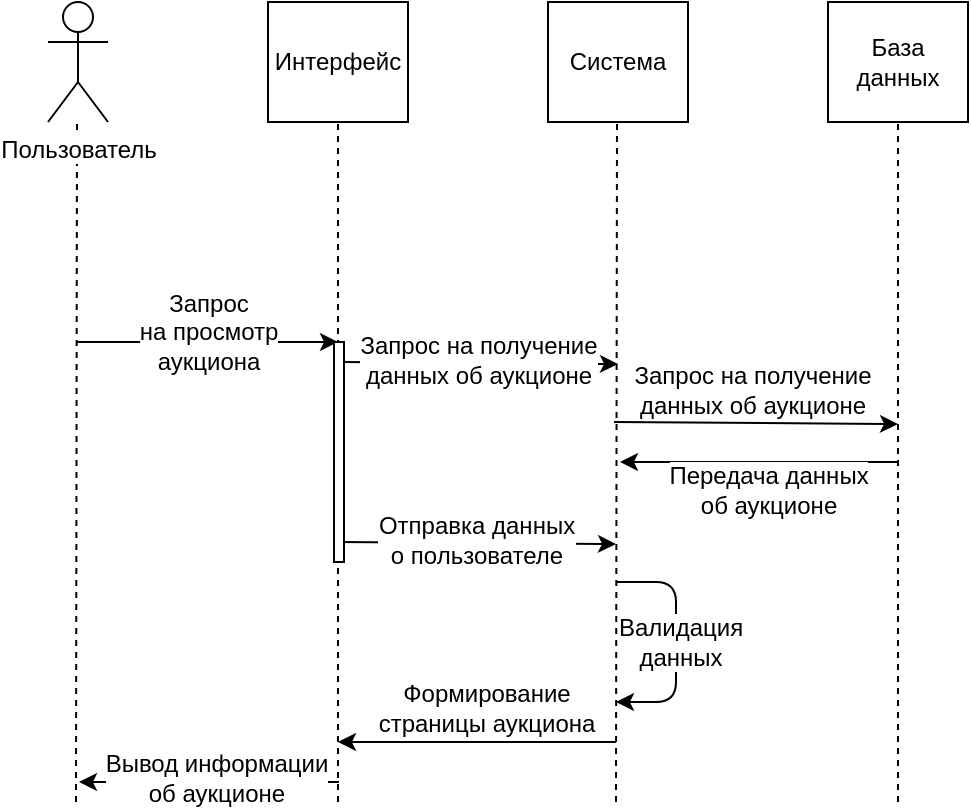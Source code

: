 <mxfile version="10.7.1" type="github"><diagram id="wkyielEORO_lMXRPh5qY" name="Page-1"><mxGraphModel dx="828" dy="696" grid="1" gridSize="10" guides="1" tooltips="1" connect="1" arrows="1" fold="1" page="1" pageScale="1" pageWidth="827" pageHeight="1169" math="0" shadow="0"><root><mxCell id="0"/><mxCell id="1" parent="0"/><mxCell id="vfdZ9jnBX3ZUyS-dfBmR-1" value="Интерфейс" style="rounded=0;whiteSpace=wrap;html=1;" vertex="1" parent="1"><mxGeometry x="230" y="200" width="70" height="60" as="geometry"/></mxCell><mxCell id="vfdZ9jnBX3ZUyS-dfBmR-2" value="Система" style="rounded=0;whiteSpace=wrap;html=1;" vertex="1" parent="1"><mxGeometry x="370" y="200" width="70" height="60" as="geometry"/></mxCell><mxCell id="vfdZ9jnBX3ZUyS-dfBmR-3" value="База данных" style="rounded=0;whiteSpace=wrap;html=1;" vertex="1" parent="1"><mxGeometry x="510" y="200" width="70" height="60" as="geometry"/></mxCell><mxCell id="vfdZ9jnBX3ZUyS-dfBmR-4" value="" style="endArrow=none;dashed=1;html=1;entryX=0.5;entryY=1;entryDx=0;entryDy=0;" edge="1" parent="1" target="vfdZ9jnBX3ZUyS-dfBmR-3"><mxGeometry width="50" height="50" relative="1" as="geometry"><mxPoint x="545" y="600" as="sourcePoint"/><mxPoint x="150" y="300" as="targetPoint"/></mxGeometry></mxCell><mxCell id="vfdZ9jnBX3ZUyS-dfBmR-5" value="" style="endArrow=none;dashed=1;html=1;entryX=0.5;entryY=1;entryDx=0;entryDy=0;" edge="1" parent="1"><mxGeometry width="50" height="50" relative="1" as="geometry"><mxPoint x="404" y="600" as="sourcePoint"/><mxPoint x="404.5" y="260.0" as="targetPoint"/></mxGeometry></mxCell><mxCell id="vfdZ9jnBX3ZUyS-dfBmR-6" value="" style="endArrow=none;dashed=1;html=1;entryX=0.5;entryY=1;entryDx=0;entryDy=0;" edge="1" parent="1"><mxGeometry width="50" height="50" relative="1" as="geometry"><mxPoint x="265" y="600" as="sourcePoint"/><mxPoint x="265.0" y="260.0" as="targetPoint"/></mxGeometry></mxCell><mxCell id="vfdZ9jnBX3ZUyS-dfBmR-7" value="" style="endArrow=none;dashed=1;html=1;entryX=0.5;entryY=1;entryDx=0;entryDy=0;" edge="1" parent="1"><mxGeometry width="50" height="50" relative="1" as="geometry"><mxPoint x="134" y="600" as="sourcePoint"/><mxPoint x="134.5" y="260.0" as="targetPoint"/></mxGeometry></mxCell><mxCell id="vfdZ9jnBX3ZUyS-dfBmR-8" value="Пользователь&lt;br&gt;" style="shape=umlActor;verticalLabelPosition=bottom;labelBackgroundColor=#ffffff;verticalAlign=top;html=1;outlineConnect=0;" vertex="1" parent="1"><mxGeometry x="120" y="200" width="30" height="60" as="geometry"/></mxCell><mxCell id="vfdZ9jnBX3ZUyS-dfBmR-9" value="" style="endArrow=classic;html=1;" edge="1" parent="1"><mxGeometry width="50" height="50" relative="1" as="geometry"><mxPoint x="134" y="370.0" as="sourcePoint"/><mxPoint x="265.0" y="370.0" as="targetPoint"/></mxGeometry></mxCell><mxCell id="vfdZ9jnBX3ZUyS-dfBmR-10" value="Запрос&lt;br&gt;на просмотр&lt;br&gt;аукциона&lt;br&gt;" style="text;html=1;resizable=0;points=[];align=center;verticalAlign=middle;labelBackgroundColor=#ffffff;" vertex="1" connectable="0" parent="vfdZ9jnBX3ZUyS-dfBmR-9"><mxGeometry x="0.23" relative="1" as="geometry"><mxPoint x="-15" y="-5" as="offset"/></mxGeometry></mxCell><mxCell id="vfdZ9jnBX3ZUyS-dfBmR-11" value="" style="endArrow=classic;html=1;" edge="1" parent="1"><mxGeometry width="50" height="50" relative="1" as="geometry"><mxPoint x="266.0" y="380" as="sourcePoint"/><mxPoint x="405" y="381.0" as="targetPoint"/></mxGeometry></mxCell><mxCell id="vfdZ9jnBX3ZUyS-dfBmR-12" value="Запрос на получение&lt;br&gt;данных об аукционе&lt;br&gt;" style="text;html=1;resizable=0;points=[];align=center;verticalAlign=middle;labelBackgroundColor=#ffffff;" vertex="1" connectable="0" parent="vfdZ9jnBX3ZUyS-dfBmR-11"><mxGeometry x="-0.143" y="-1" relative="1" as="geometry"><mxPoint x="9" y="-3" as="offset"/></mxGeometry></mxCell><mxCell id="vfdZ9jnBX3ZUyS-dfBmR-13" value="" style="endArrow=classic;html=1;" edge="1" parent="1"><mxGeometry width="50" height="50" relative="1" as="geometry"><mxPoint x="403" y="410" as="sourcePoint"/><mxPoint x="545" y="411.0" as="targetPoint"/></mxGeometry></mxCell><mxCell id="vfdZ9jnBX3ZUyS-dfBmR-14" value="Запрос на&amp;nbsp;получение&lt;br&gt;данных об аукционе&lt;br&gt;" style="text;html=1;resizable=0;points=[];align=center;verticalAlign=middle;labelBackgroundColor=#ffffff;" vertex="1" connectable="0" parent="vfdZ9jnBX3ZUyS-dfBmR-13"><mxGeometry x="0.279" relative="1" as="geometry"><mxPoint x="-22" y="-17" as="offset"/></mxGeometry></mxCell><mxCell id="vfdZ9jnBX3ZUyS-dfBmR-15" value="" style="endArrow=classic;html=1;" edge="1" parent="1"><mxGeometry width="50" height="50" relative="1" as="geometry"><mxPoint x="545" y="430" as="sourcePoint"/><mxPoint x="406" y="430" as="targetPoint"/></mxGeometry></mxCell><mxCell id="vfdZ9jnBX3ZUyS-dfBmR-16" value="Передача данных&lt;br&gt;об аукционе&lt;br&gt;" style="text;html=1;resizable=0;points=[];align=center;verticalAlign=middle;labelBackgroundColor=#ffffff;" vertex="1" connectable="0" parent="vfdZ9jnBX3ZUyS-dfBmR-15"><mxGeometry x="-0.358" y="1" relative="1" as="geometry"><mxPoint x="-21" y="13" as="offset"/></mxGeometry></mxCell><mxCell id="vfdZ9jnBX3ZUyS-dfBmR-17" value="" style="endArrow=classic;html=1;" edge="1" parent="1"><mxGeometry width="50" height="50" relative="1" as="geometry"><mxPoint x="404" y="570" as="sourcePoint"/><mxPoint x="265.0" y="570" as="targetPoint"/></mxGeometry></mxCell><mxCell id="vfdZ9jnBX3ZUyS-dfBmR-18" value="Формирование&lt;br&gt;страницы аукциона&lt;br&gt;" style="text;html=1;resizable=0;points=[];align=center;verticalAlign=middle;labelBackgroundColor=#ffffff;fillColor=none;" vertex="1" connectable="0" parent="vfdZ9jnBX3ZUyS-dfBmR-17"><mxGeometry x="0.175" y="-2" relative="1" as="geometry"><mxPoint x="16" y="-15" as="offset"/></mxGeometry></mxCell><mxCell id="vfdZ9jnBX3ZUyS-dfBmR-19" value="" style="endArrow=classic;html=1;" edge="1" parent="1"><mxGeometry width="50" height="50" relative="1" as="geometry"><mxPoint x="265.5" y="590" as="sourcePoint"/><mxPoint x="135.5" y="590" as="targetPoint"/></mxGeometry></mxCell><mxCell id="vfdZ9jnBX3ZUyS-dfBmR-20" value="Вывод информации&lt;br&gt;об аукционе&lt;br&gt;" style="text;html=1;resizable=0;points=[];align=center;verticalAlign=middle;labelBackgroundColor=#ffffff;" vertex="1" connectable="0" parent="vfdZ9jnBX3ZUyS-dfBmR-19"><mxGeometry x="-0.122" relative="1" as="geometry"><mxPoint x="-5" y="-2" as="offset"/></mxGeometry></mxCell><mxCell id="vfdZ9jnBX3ZUyS-dfBmR-21" value="" style="endArrow=classic;html=1;" edge="1" parent="1"><mxGeometry width="50" height="50" relative="1" as="geometry"><mxPoint x="265.0" y="470" as="sourcePoint"/><mxPoint x="404" y="471.0" as="targetPoint"/></mxGeometry></mxCell><mxCell id="vfdZ9jnBX3ZUyS-dfBmR-22" value="Отправка данных&lt;br&gt;о пользователе&lt;br&gt;" style="text;html=1;resizable=0;points=[];align=center;verticalAlign=middle;labelBackgroundColor=#ffffff;" vertex="1" connectable="0" parent="vfdZ9jnBX3ZUyS-dfBmR-21"><mxGeometry x="-0.143" y="-1" relative="1" as="geometry"><mxPoint x="9" y="-3" as="offset"/></mxGeometry></mxCell><mxCell id="vfdZ9jnBX3ZUyS-dfBmR-23" value="" style="endArrow=classic;html=1;" edge="1" parent="1"><mxGeometry width="50" height="50" relative="1" as="geometry"><mxPoint x="404" y="490" as="sourcePoint"/><mxPoint x="404" y="550" as="targetPoint"/><Array as="points"><mxPoint x="434" y="490"/><mxPoint x="434" y="550"/></Array></mxGeometry></mxCell><mxCell id="vfdZ9jnBX3ZUyS-dfBmR-24" value="Валидация&lt;br&gt;данных&lt;br&gt;" style="text;html=1;resizable=0;points=[];align=center;verticalAlign=middle;labelBackgroundColor=#ffffff;" vertex="1" connectable="0" parent="vfdZ9jnBX3ZUyS-dfBmR-23"><mxGeometry x="0.079" relative="1" as="geometry"><mxPoint x="2" y="-5" as="offset"/></mxGeometry></mxCell><mxCell id="vfdZ9jnBX3ZUyS-dfBmR-25" value="" style="rounded=0;whiteSpace=wrap;html=1;" vertex="1" parent="1"><mxGeometry x="263" y="370" width="5" height="110" as="geometry"/></mxCell></root></mxGraphModel></diagram></mxfile>